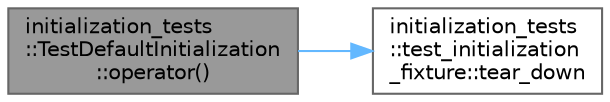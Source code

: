 digraph "initialization_tests::TestDefaultInitialization::operator()"
{
 // LATEX_PDF_SIZE
  bgcolor="transparent";
  edge [fontname=Helvetica,fontsize=10,labelfontname=Helvetica,labelfontsize=10];
  node [fontname=Helvetica,fontsize=10,shape=box,height=0.2,width=0.4];
  rankdir="LR";
  Node1 [id="Node000001",label="initialization_tests\l::TestDefaultInitialization\l::operator()",height=0.2,width=0.4,color="gray40", fillcolor="grey60", style="filled", fontcolor="black",tooltip=" "];
  Node1 -> Node2 [id="edge1_Node000001_Node000002",color="steelblue1",style="solid",tooltip=" "];
  Node2 [id="Node000002",label="initialization_tests\l::test_initialization\l_fixture::tear_down",height=0.2,width=0.4,color="grey40", fillcolor="white", style="filled",URL="$structinitialization__tests_1_1test__initialization__fixture.html#a3ab0ca8f4fa251b76d46cffb921d2538",tooltip=" "];
}
